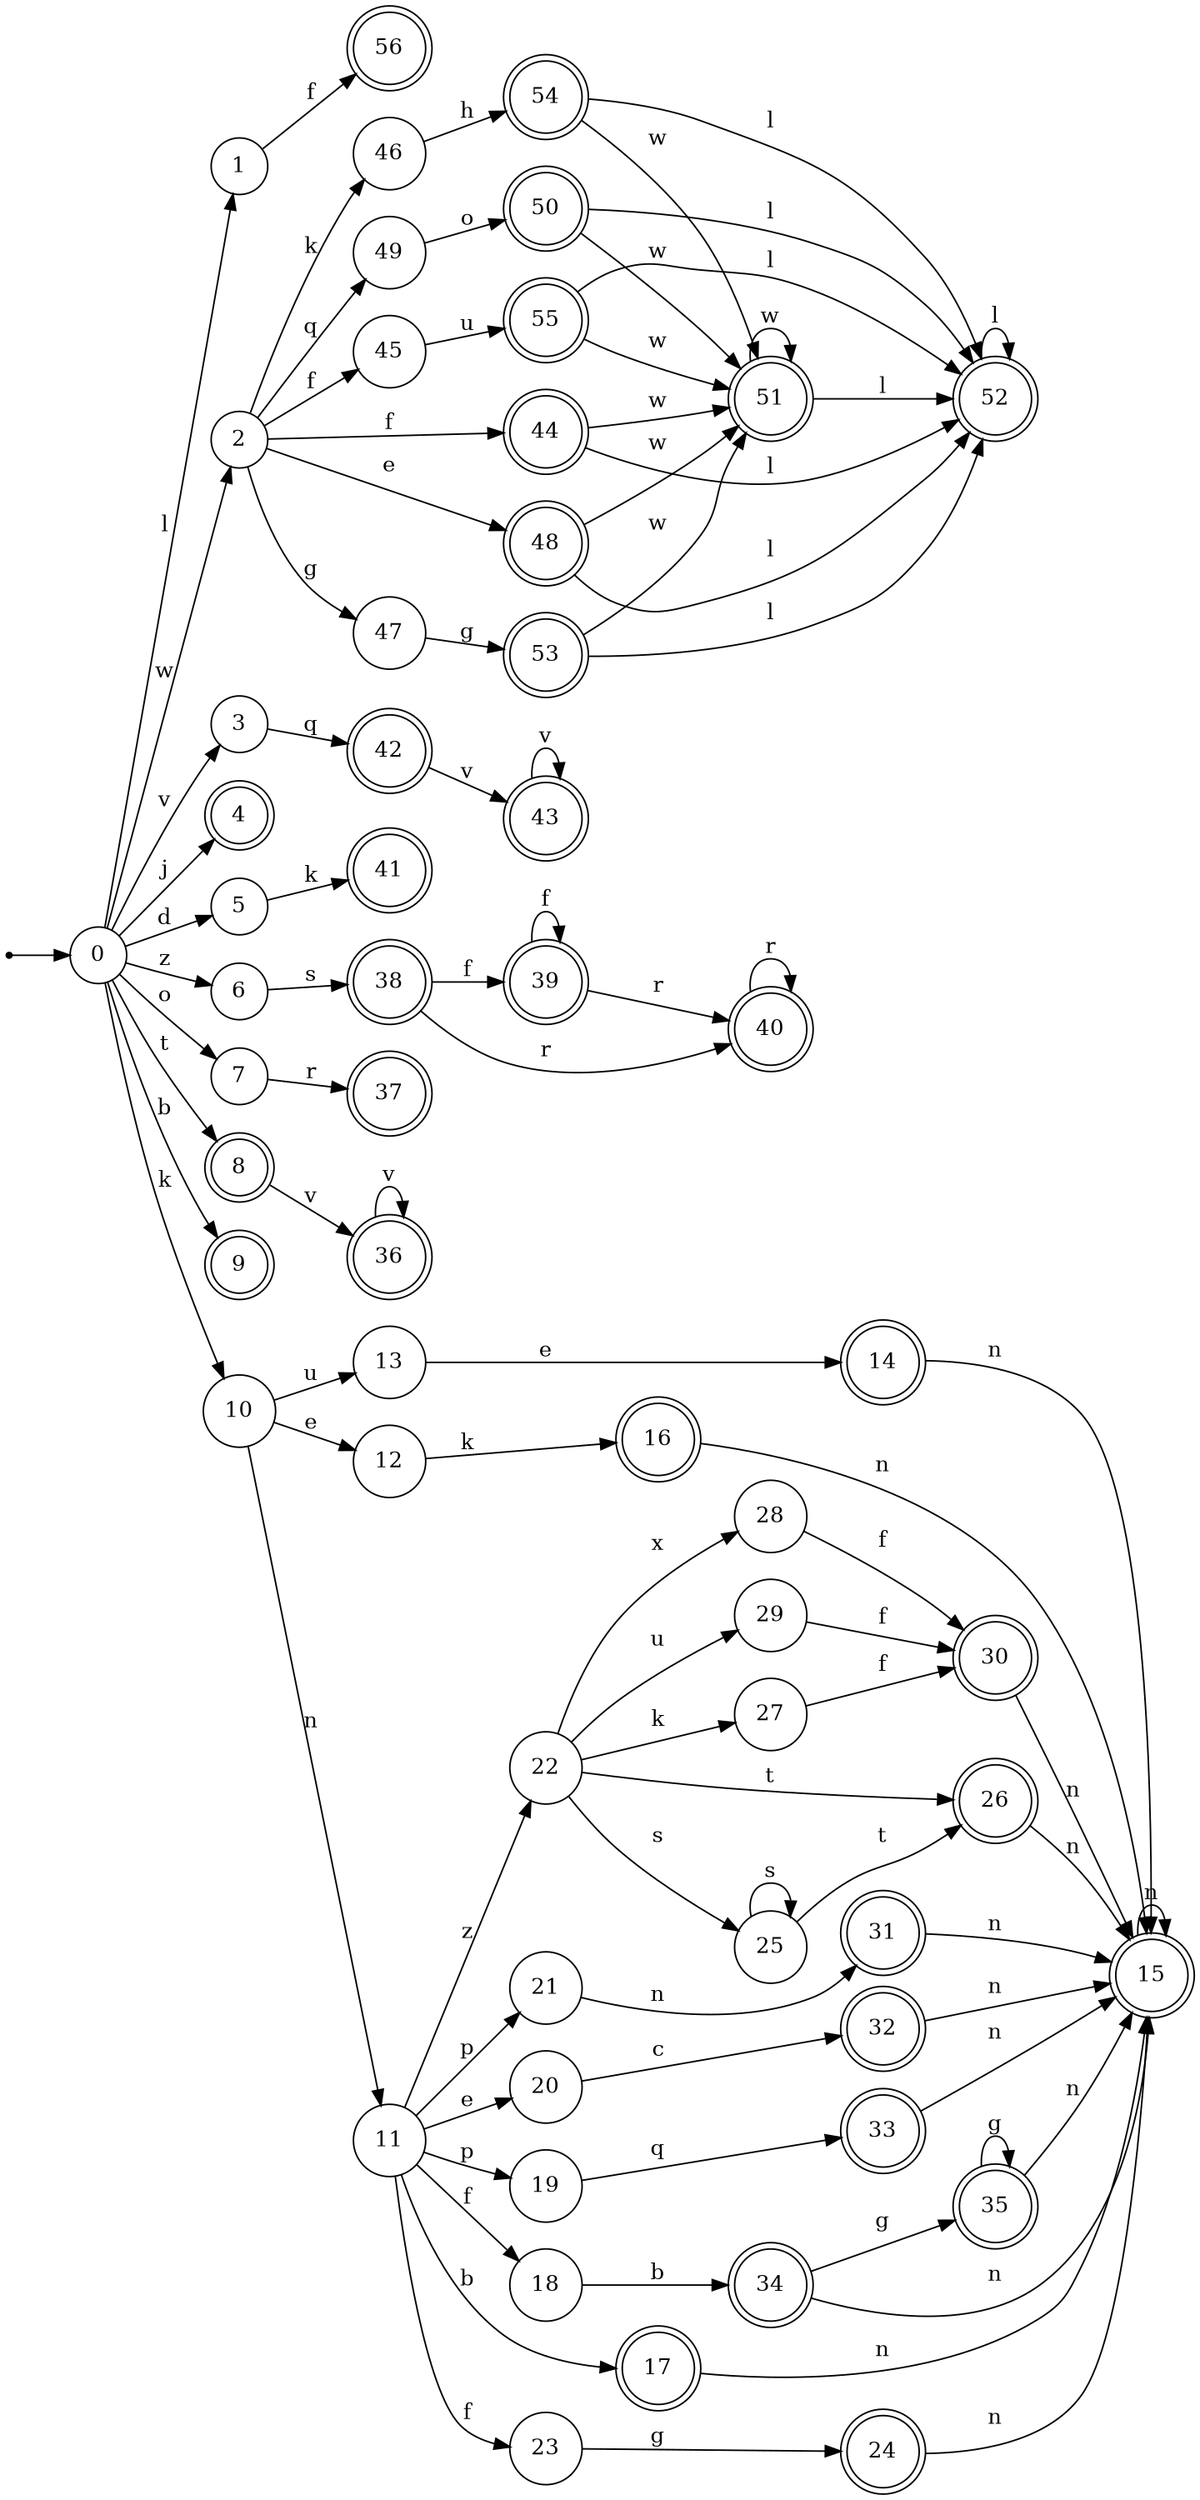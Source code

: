 digraph finite_state_machine {
rankdir=LR;
size="20,20";
node [shape = point]; "dummy0"
node [shape = circle]; "0";
"dummy0" -> "0";
node [shape = circle]; "1";
node [shape = circle]; "2";
node [shape = circle]; "3";
node [shape = doublecircle]; "4";node [shape = circle]; "5";
node [shape = circle]; "6";
node [shape = circle]; "7";
node [shape = doublecircle]; "8";node [shape = doublecircle]; "9";node [shape = circle]; "10";
node [shape = circle]; "11";
node [shape = circle]; "12";
node [shape = circle]; "13";
node [shape = doublecircle]; "14";node [shape = doublecircle]; "15";node [shape = doublecircle]; "16";node [shape = doublecircle]; "17";node [shape = circle]; "18";
node [shape = circle]; "19";
node [shape = circle]; "20";
node [shape = circle]; "21";
node [shape = circle]; "22";
node [shape = circle]; "23";
node [shape = doublecircle]; "24";node [shape = circle]; "25";
node [shape = doublecircle]; "26";node [shape = circle]; "27";
node [shape = circle]; "28";
node [shape = circle]; "29";
node [shape = doublecircle]; "30";node [shape = doublecircle]; "31";node [shape = doublecircle]; "32";node [shape = doublecircle]; "33";node [shape = doublecircle]; "34";node [shape = doublecircle]; "35";node [shape = doublecircle]; "36";node [shape = doublecircle]; "37";node [shape = doublecircle]; "38";node [shape = doublecircle]; "39";node [shape = doublecircle]; "40";node [shape = doublecircle]; "41";node [shape = doublecircle]; "42";node [shape = doublecircle]; "43";node [shape = doublecircle]; "44";node [shape = circle]; "45";
node [shape = circle]; "46";
node [shape = circle]; "47";
node [shape = doublecircle]; "48";node [shape = circle]; "49";
node [shape = doublecircle]; "50";node [shape = doublecircle]; "51";node [shape = doublecircle]; "52";node [shape = doublecircle]; "53";node [shape = doublecircle]; "54";node [shape = doublecircle]; "55";node [shape = doublecircle]; "56";"0" -> "1" [label = "l"];
 "0" -> "2" [label = "w"];
 "0" -> "3" [label = "v"];
 "0" -> "4" [label = "j"];
 "0" -> "5" [label = "d"];
 "0" -> "6" [label = "z"];
 "0" -> "7" [label = "o"];
 "0" -> "8" [label = "t"];
 "0" -> "9" [label = "b"];
 "0" -> "10" [label = "k"];
 "10" -> "11" [label = "n"];
 "10" -> "12" [label = "e"];
 "10" -> "13" [label = "u"];
 "13" -> "14" [label = "e"];
 "14" -> "15" [label = "n"];
 "15" -> "15" [label = "n"];
 "12" -> "16" [label = "k"];
 "16" -> "15" [label = "n"];
 "11" -> "17" [label = "b"];
 "11" -> "18" [label = "f"];
 "11" -> "23" [label = "f"];
 "11" -> "19" [label = "p"];
 "11" -> "21" [label = "p"];
 "11" -> "20" [label = "e"];
 "11" -> "22" [label = "z"];
 "23" -> "24" [label = "g"];
 "24" -> "15" [label = "n"];
 "22" -> "25" [label = "s"];
 "22" -> "26" [label = "t"];
 "22" -> "27" [label = "k"];
 "22" -> "28" [label = "x"];
 "22" -> "29" [label = "u"];
 "29" -> "30" [label = "f"];
 "30" -> "15" [label = "n"];
 "28" -> "30" [label = "f"];
 "27" -> "30" [label = "f"];
 "26" -> "15" [label = "n"];
 "25" -> "25" [label = "s"];
 "25" -> "26" [label = "t"];
 "21" -> "31" [label = "n"];
 "31" -> "15" [label = "n"];
 "20" -> "32" [label = "c"];
 "32" -> "15" [label = "n"];
 "19" -> "33" [label = "q"];
 "33" -> "15" [label = "n"];
 "18" -> "34" [label = "b"];
 "34" -> "35" [label = "g"];
 "34" -> "15" [label = "n"];
 "35" -> "35" [label = "g"];
 "35" -> "15" [label = "n"];
 "17" -> "15" [label = "n"];
 "8" -> "36" [label = "v"];
 "36" -> "36" [label = "v"];
 "7" -> "37" [label = "r"];
 "6" -> "38" [label = "s"];
 "38" -> "39" [label = "f"];
 "38" -> "40" [label = "r"];
 "40" -> "40" [label = "r"];
 "39" -> "39" [label = "f"];
 "39" -> "40" [label = "r"];
 "5" -> "41" [label = "k"];
 "3" -> "42" [label = "q"];
 "42" -> "43" [label = "v"];
 "43" -> "43" [label = "v"];
 "2" -> "44" [label = "f"];
 "2" -> "45" [label = "f"];
 "2" -> "46" [label = "k"];
 "2" -> "47" [label = "g"];
 "2" -> "48" [label = "e"];
 "2" -> "49" [label = "q"];
 "49" -> "50" [label = "o"];
 "50" -> "51" [label = "w"];
 "50" -> "52" [label = "l"];
 "52" -> "52" [label = "l"];
 "51" -> "51" [label = "w"];
 "51" -> "52" [label = "l"];
 "48" -> "51" [label = "w"];
 "48" -> "52" [label = "l"];
 "47" -> "53" [label = "g"];
 "53" -> "51" [label = "w"];
 "53" -> "52" [label = "l"];
 "46" -> "54" [label = "h"];
 "54" -> "51" [label = "w"];
 "54" -> "52" [label = "l"];
 "45" -> "55" [label = "u"];
 "55" -> "51" [label = "w"];
 "55" -> "52" [label = "l"];
 "44" -> "51" [label = "w"];
 "44" -> "52" [label = "l"];
 "1" -> "56" [label = "f"];
 }
